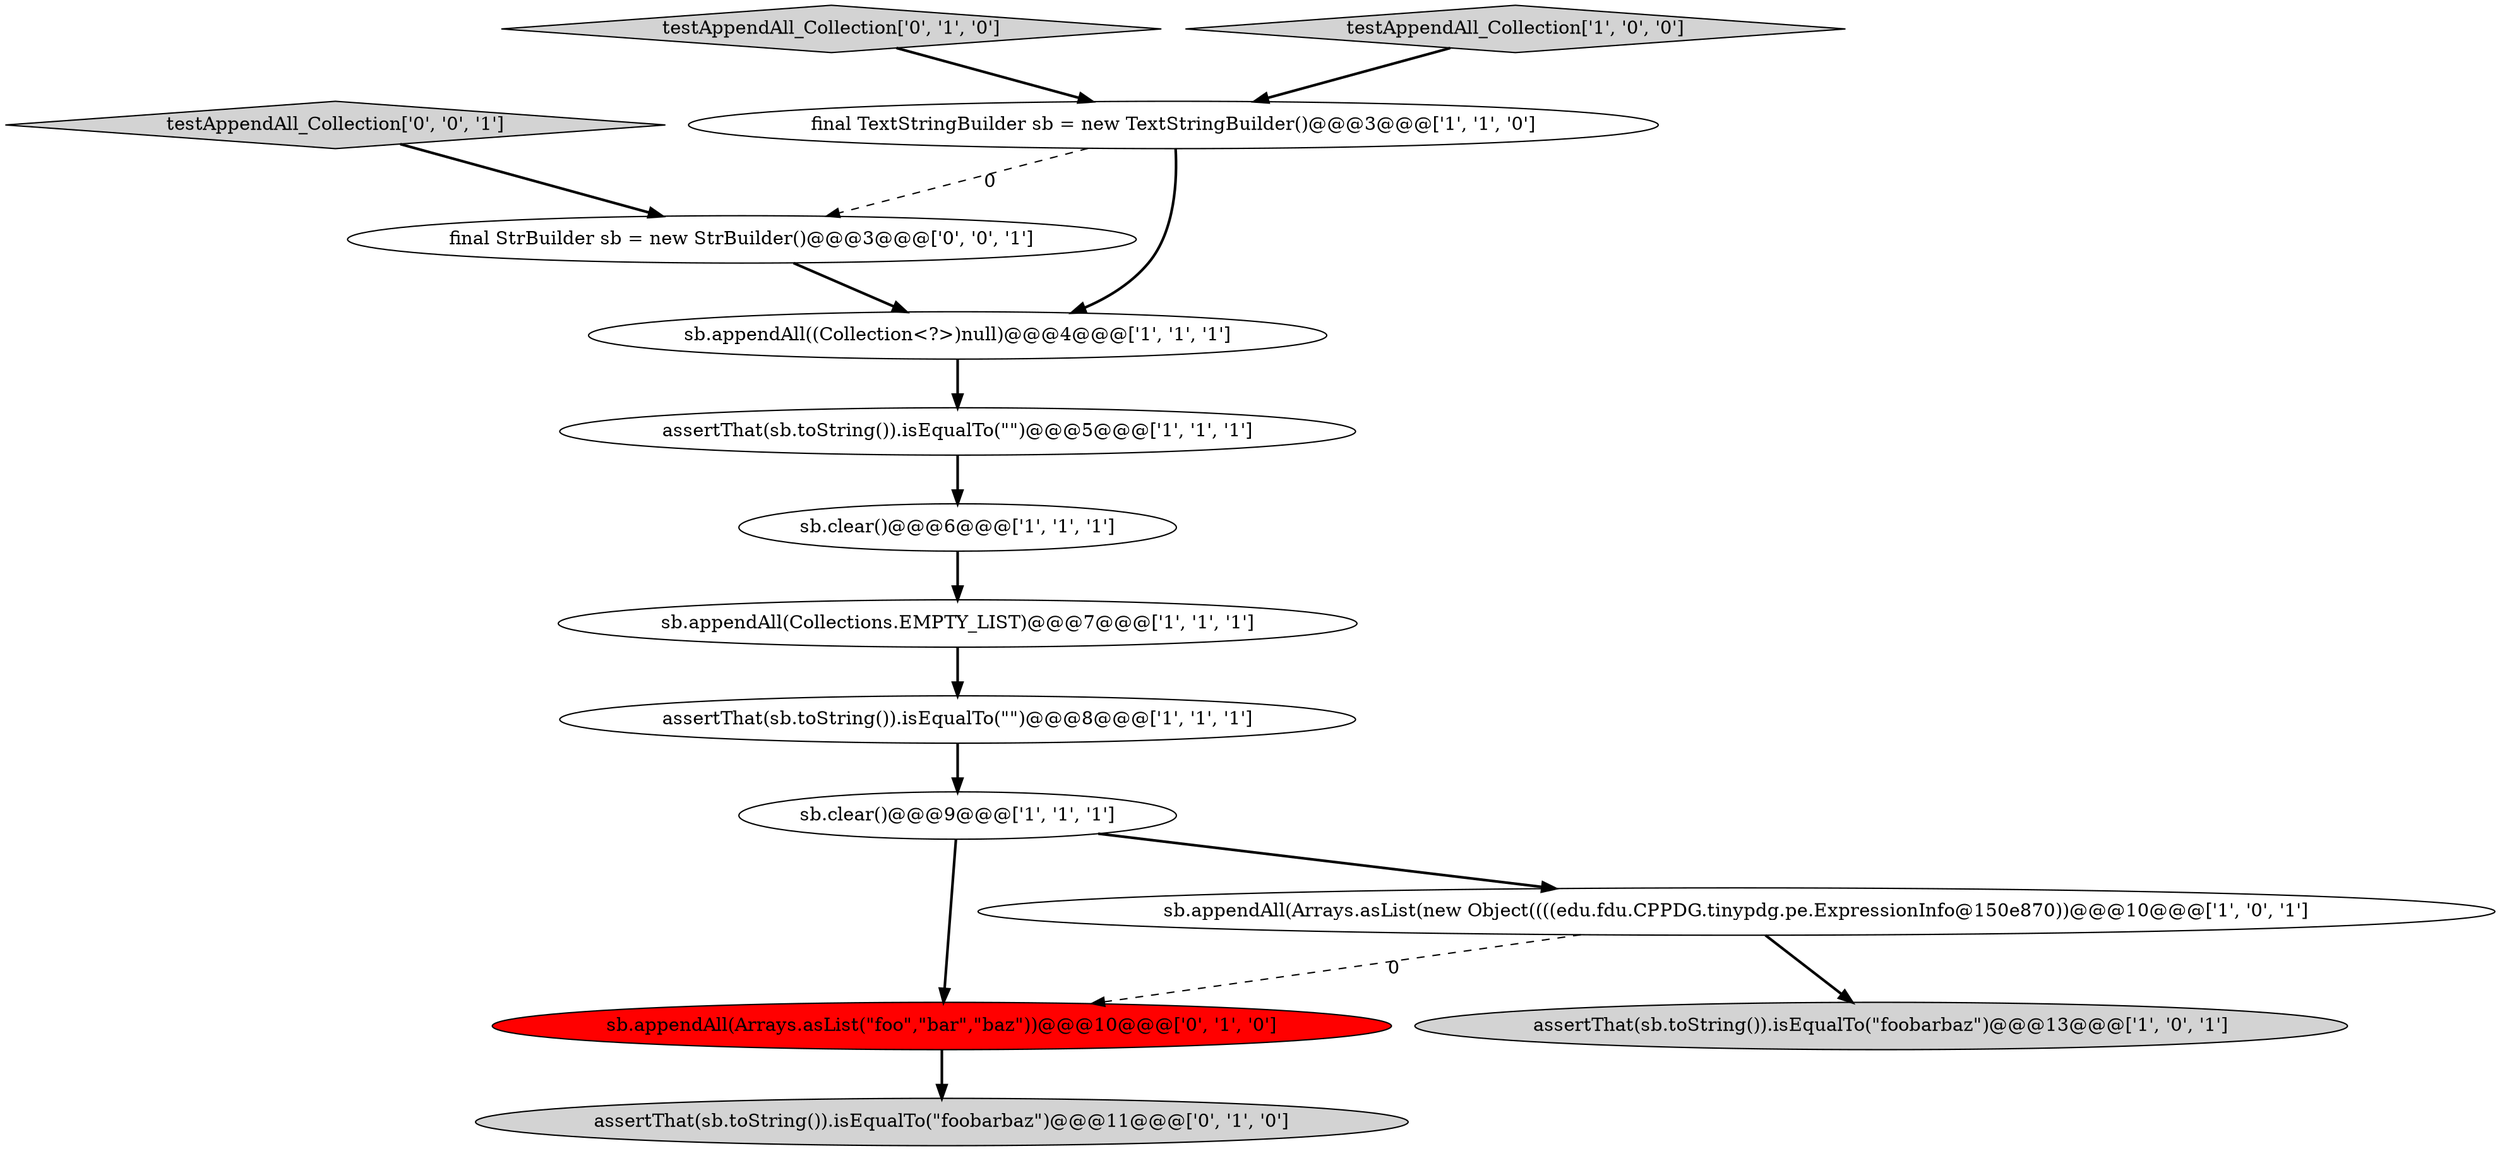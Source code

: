digraph {
5 [style = filled, label = "final TextStringBuilder sb = new TextStringBuilder()@@@3@@@['1', '1', '0']", fillcolor = white, shape = ellipse image = "AAA0AAABBB1BBB"];
11 [style = filled, label = "testAppendAll_Collection['0', '1', '0']", fillcolor = lightgray, shape = diamond image = "AAA0AAABBB2BBB"];
1 [style = filled, label = "testAppendAll_Collection['1', '0', '0']", fillcolor = lightgray, shape = diamond image = "AAA0AAABBB1BBB"];
0 [style = filled, label = "assertThat(sb.toString()).isEqualTo(\"foobarbaz\")@@@13@@@['1', '0', '1']", fillcolor = lightgray, shape = ellipse image = "AAA0AAABBB1BBB"];
6 [style = filled, label = "sb.clear()@@@9@@@['1', '1', '1']", fillcolor = white, shape = ellipse image = "AAA0AAABBB1BBB"];
13 [style = filled, label = "final StrBuilder sb = new StrBuilder()@@@3@@@['0', '0', '1']", fillcolor = white, shape = ellipse image = "AAA0AAABBB3BBB"];
14 [style = filled, label = "testAppendAll_Collection['0', '0', '1']", fillcolor = lightgray, shape = diamond image = "AAA0AAABBB3BBB"];
2 [style = filled, label = "sb.appendAll(Collections.EMPTY_LIST)@@@7@@@['1', '1', '1']", fillcolor = white, shape = ellipse image = "AAA0AAABBB1BBB"];
12 [style = filled, label = "sb.appendAll(Arrays.asList(\"foo\",\"bar\",\"baz\"))@@@10@@@['0', '1', '0']", fillcolor = red, shape = ellipse image = "AAA1AAABBB2BBB"];
4 [style = filled, label = "sb.clear()@@@6@@@['1', '1', '1']", fillcolor = white, shape = ellipse image = "AAA0AAABBB1BBB"];
8 [style = filled, label = "assertThat(sb.toString()).isEqualTo(\"\")@@@5@@@['1', '1', '1']", fillcolor = white, shape = ellipse image = "AAA0AAABBB1BBB"];
3 [style = filled, label = "sb.appendAll(Arrays.asList(new Object((((edu.fdu.CPPDG.tinypdg.pe.ExpressionInfo@150e870))@@@10@@@['1', '0', '1']", fillcolor = white, shape = ellipse image = "AAA0AAABBB1BBB"];
9 [style = filled, label = "assertThat(sb.toString()).isEqualTo(\"\")@@@8@@@['1', '1', '1']", fillcolor = white, shape = ellipse image = "AAA0AAABBB1BBB"];
7 [style = filled, label = "sb.appendAll((Collection<?>)null)@@@4@@@['1', '1', '1']", fillcolor = white, shape = ellipse image = "AAA0AAABBB1BBB"];
10 [style = filled, label = "assertThat(sb.toString()).isEqualTo(\"foobarbaz\")@@@11@@@['0', '1', '0']", fillcolor = lightgray, shape = ellipse image = "AAA0AAABBB2BBB"];
1->5 [style = bold, label=""];
5->13 [style = dashed, label="0"];
5->7 [style = bold, label=""];
6->3 [style = bold, label=""];
11->5 [style = bold, label=""];
12->10 [style = bold, label=""];
8->4 [style = bold, label=""];
2->9 [style = bold, label=""];
4->2 [style = bold, label=""];
14->13 [style = bold, label=""];
3->12 [style = dashed, label="0"];
7->8 [style = bold, label=""];
13->7 [style = bold, label=""];
3->0 [style = bold, label=""];
9->6 [style = bold, label=""];
6->12 [style = bold, label=""];
}
